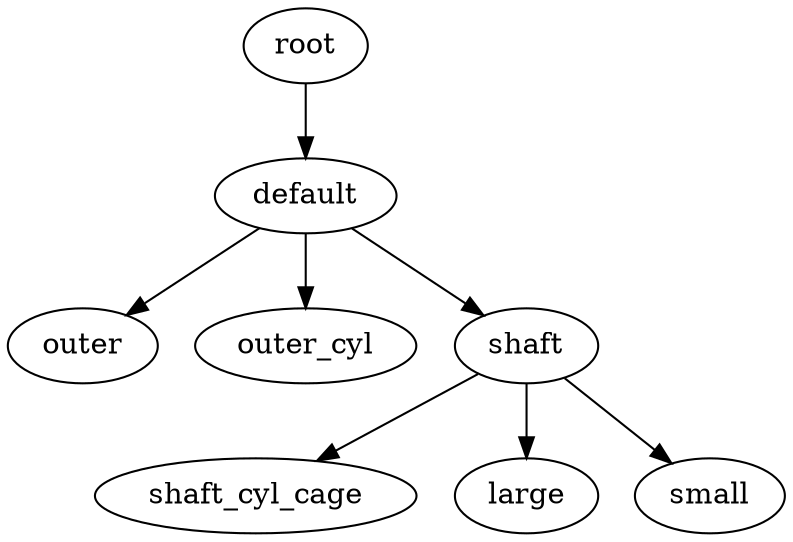 digraph default {
    root_15 [label="root"];
    default_16 [label="default"];
    outer_17 [label="outer"];
    outer_cyl_18 [label="outer_cyl"];
    shaft_19 [label="shaft"];
    shaft_cyl_cage_20 [label="shaft_cyl_cage"];
    large_21 [label="large"];
    small_22 [label="small"];
    root_15 -> default_16;
    default_16 -> outer_17;
    default_16 -> outer_cyl_18;
    default_16 -> shaft_19;
    shaft_19 -> shaft_cyl_cage_20;
    shaft_19 -> large_21;
    shaft_19 -> small_22;
}
